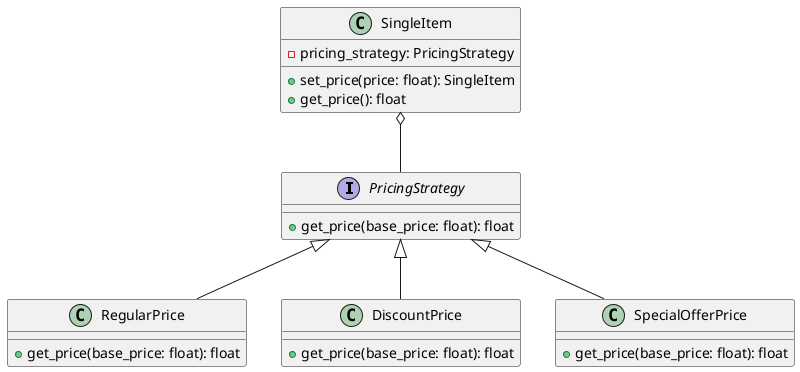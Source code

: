 @startuml
interface PricingStrategy {
    +get_price(base_price: float): float
}

class RegularPrice {
    +get_price(base_price: float): float
}

class DiscountPrice {
    +get_price(base_price: float): float
}

class SpecialOfferPrice {
    +get_price(base_price: float): float
}

class SingleItem {
    -pricing_strategy: PricingStrategy
    +set_price(price: float): SingleItem
    +get_price(): float
}

PricingStrategy <|-down- RegularPrice
PricingStrategy <|-down- DiscountPrice
PricingStrategy <|-down- SpecialOfferPrice

SingleItem o-- PricingStrategy
@enduml
